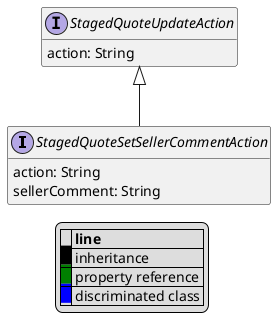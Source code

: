@startuml

hide empty fields
hide empty methods
legend
|= |= line |
|<back:black>   </back>| inheritance |
|<back:green>   </back>| property reference |
|<back:blue>   </back>| discriminated class |
endlegend
interface StagedQuoteSetSellerCommentAction [[StagedQuoteSetSellerCommentAction.svg]] extends StagedQuoteUpdateAction {
    action: String
    sellerComment: String
}
interface StagedQuoteUpdateAction [[StagedQuoteUpdateAction.svg]]  {
    action: String
}





@enduml
